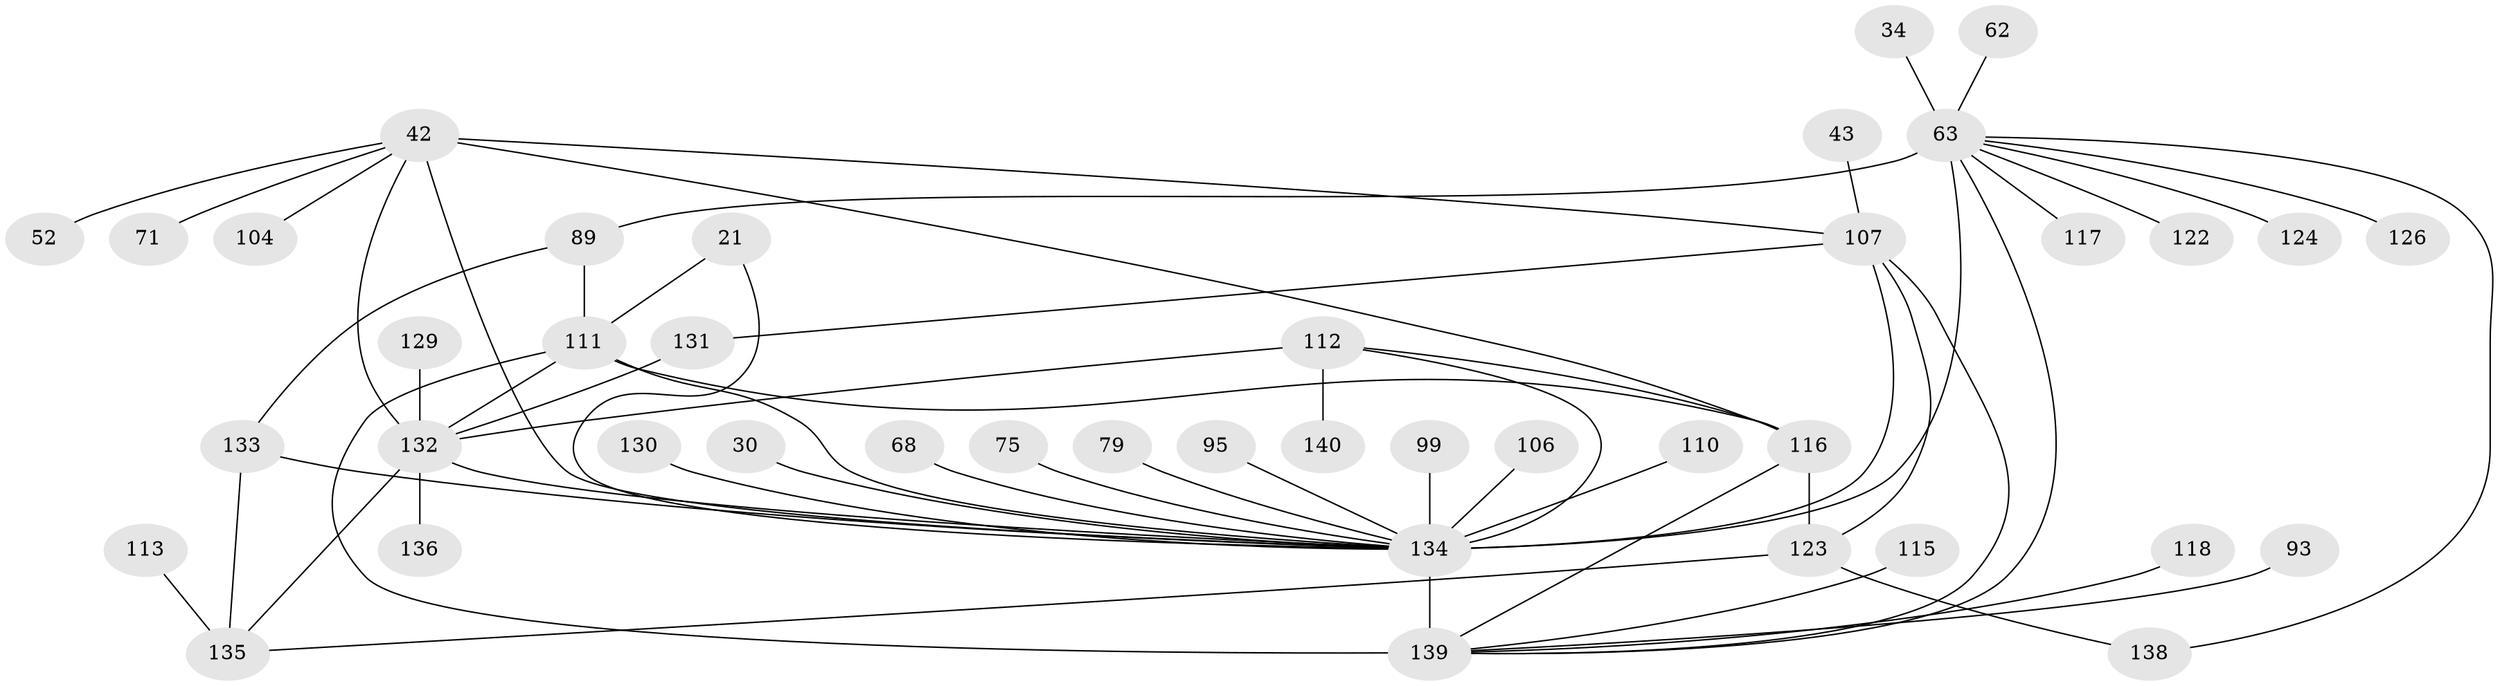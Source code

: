 // original degree distribution, {4: 0.20714285714285716, 6: 0.02857142857142857, 7: 0.03571428571428571, 8: 0.007142857142857143, 5: 0.03571428571428571, 3: 0.19285714285714287, 2: 0.2571428571428571, 1: 0.2357142857142857}
// Generated by graph-tools (version 1.1) at 2025/44/03/04/25 21:44:40]
// undirected, 42 vertices, 59 edges
graph export_dot {
graph [start="1"]
  node [color=gray90,style=filled];
  21;
  30;
  34;
  42 [super="+9+38"];
  43;
  52;
  62;
  63 [super="+46+51+50"];
  68;
  71;
  75;
  79;
  89 [super="+35"];
  93;
  95 [super="+94"];
  99;
  104;
  106 [super="+76"];
  107 [super="+82+10"];
  110;
  111 [super="+72+87+100"];
  112 [super="+84"];
  113;
  115;
  116 [super="+33+88+109+12"];
  117;
  118;
  122 [super="+65"];
  123 [super="+114+101+80+17"];
  124;
  126;
  129;
  130 [super="+128"];
  131 [super="+47"];
  132 [super="+58+70+105+103"];
  133 [super="+102"];
  134 [super="+66+127+108+121+119"];
  135 [super="+74"];
  136;
  138 [super="+67"];
  139 [super="+59+90+81+125+137+98+61"];
  140;
  21 -- 111;
  21 -- 134;
  30 -- 134;
  34 -- 63;
  42 -- 52;
  42 -- 107;
  42 -- 132 [weight=5];
  42 -- 71;
  42 -- 104;
  42 -- 116;
  42 -- 134 [weight=6];
  43 -- 107;
  62 -- 63;
  63 -- 126;
  63 -- 139;
  63 -- 134 [weight=7];
  63 -- 122;
  63 -- 117;
  63 -- 138;
  63 -- 124;
  63 -- 89;
  68 -- 134;
  75 -- 134;
  79 -- 134;
  89 -- 133;
  89 -- 111;
  93 -- 139;
  95 -- 134;
  99 -- 134;
  106 -- 134;
  107 -- 134 [weight=6];
  107 -- 131;
  107 -- 123;
  107 -- 139;
  110 -- 134;
  111 -- 116 [weight=3];
  111 -- 134 [weight=4];
  111 -- 132 [weight=2];
  111 -- 139 [weight=4];
  112 -- 132 [weight=3];
  112 -- 116;
  112 -- 140;
  112 -- 134 [weight=2];
  113 -- 135;
  115 -- 139;
  116 -- 123 [weight=2];
  116 -- 139;
  118 -- 139;
  123 -- 135;
  123 -- 138;
  129 -- 132;
  130 -- 134;
  131 -- 132;
  132 -- 136;
  132 -- 135;
  132 -- 134;
  133 -- 135 [weight=2];
  133 -- 134;
  134 -- 139 [weight=5];
}
